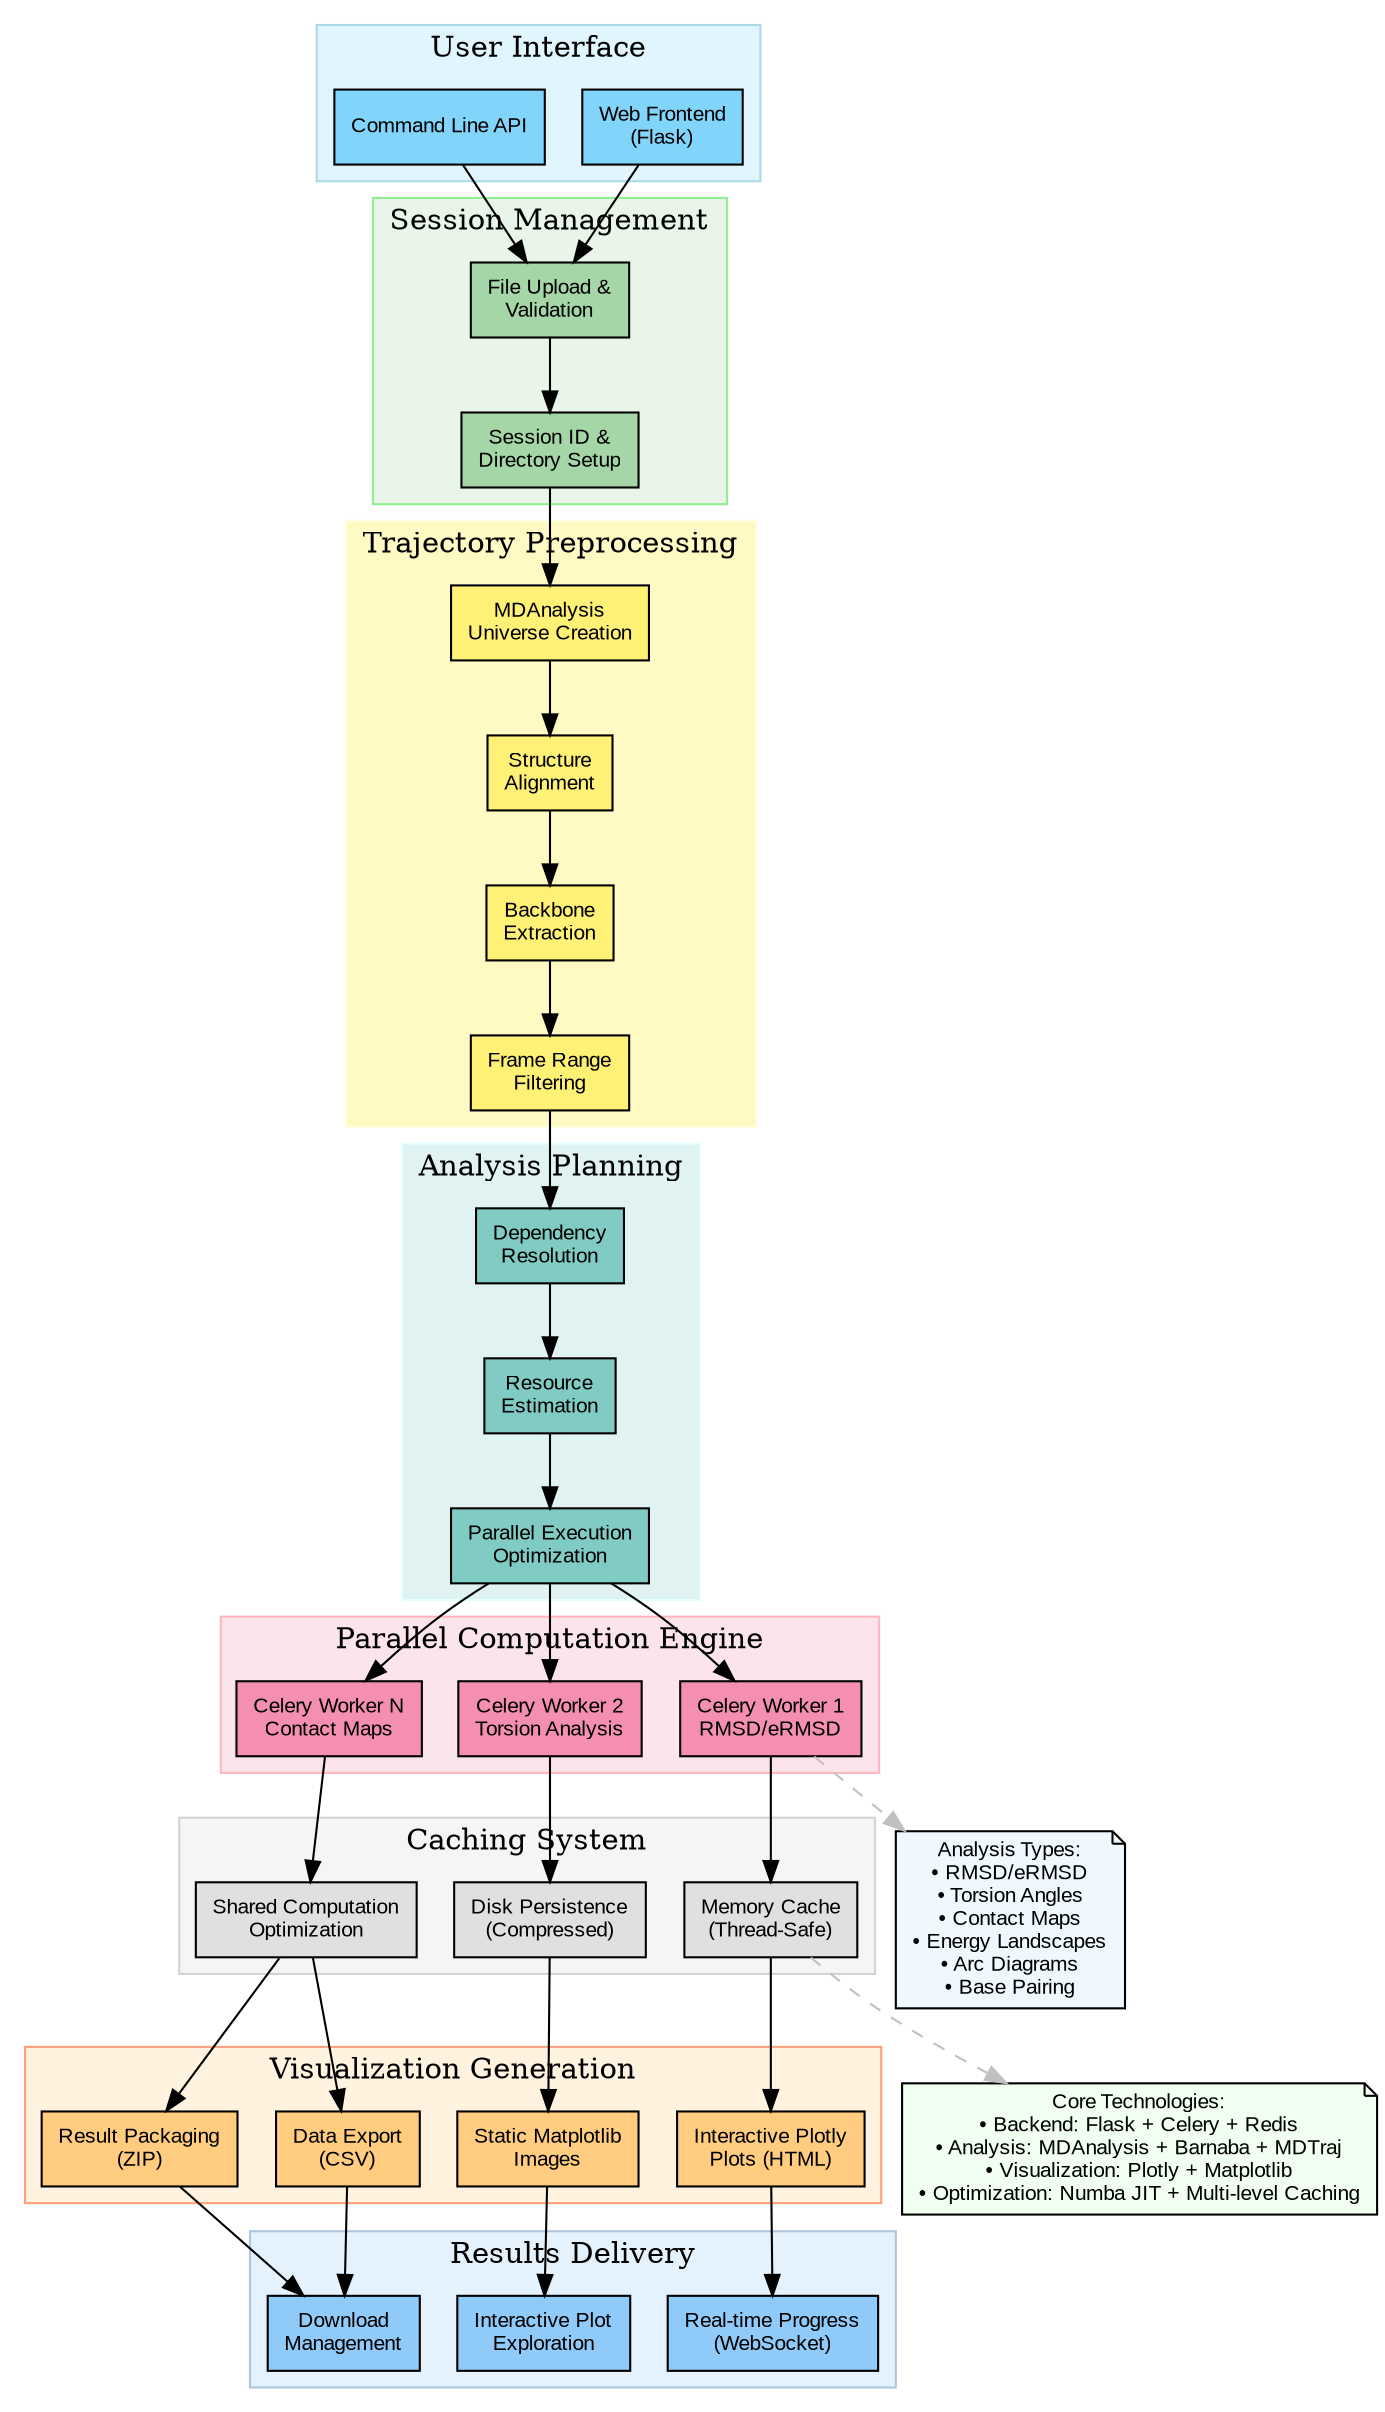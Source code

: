 digraph ARNy_Plotter_Workflow {
    rankdir=TB;
    node [fontname="Arial", fontsize=10, shape=box, style=filled];
    edge [fontname="Arial", fontsize=8];
    
    // Styling
    subgraph cluster_ui {
        label="User Interface";
        style=filled;
        color=lightblue;
        fillcolor="#e1f5fe";
        
        web_frontend [label="Web Frontend\n(Flask)", fillcolor="#81d4fa"];
        cli_api [label="Command Line API", fillcolor="#81d4fa"];
    }
    
    subgraph cluster_session {
        label="Session Management";
        style=filled;
        color=lightgreen;
        fillcolor="#e8f5e8";
        
        file_upload [label="File Upload &\nValidation", fillcolor="#a5d6a7"];
        session_setup [label="Session ID &\nDirectory Setup", fillcolor="#a5d6a7"];
    }
    
    subgraph cluster_preproc {
        label="Trajectory Preprocessing";
        style=filled;
        color=lightyellow;
        fillcolor="#fff9c4";
        
        mdanalysis [label="MDAnalysis\nUniverse Creation", fillcolor="#fff176"];
        alignment [label="Structure\nAlignment", fillcolor="#fff176"];
        backbone [label="Backbone\nExtraction", fillcolor="#fff176"];
        filtering [label="Frame Range\nFiltering", fillcolor="#fff176"];
    }
    
    subgraph cluster_planning {
        label="Analysis Planning";
        style=filled;
        color=lightcyan;
        fillcolor="#e0f2f1";
        
        dependencies [label="Dependency\nResolution", fillcolor="#80cbc4"];
        resources [label="Resource\nEstimation", fillcolor="#80cbc4"];
        optimization [label="Parallel Execution\nOptimization", fillcolor="#80cbc4"];
    }
    
    subgraph cluster_compute {
        label="Parallel Computation Engine";
        style=filled;
        color=lightpink;
        fillcolor="#fce4ec";
        
        worker1 [label="Celery Worker 1\nRMSD/eRMSD", fillcolor="#f48fb1"];
        worker2 [label="Celery Worker 2\nTorsion Analysis", fillcolor="#f48fb1"];
        workern [label="Celery Worker N\nContact Maps", fillcolor="#f48fb1"];
    }
    
    subgraph cluster_cache {
        label="Caching System";
        style=filled;
        color=lightgray;
        fillcolor="#f5f5f5";
        
        memory_cache [label="Memory Cache\n(Thread-Safe)", fillcolor="#e0e0e0"];
        disk_cache [label="Disk Persistence\n(Compressed)", fillcolor="#e0e0e0"];
        shared_cache [label="Shared Computation\nOptimization", fillcolor="#e0e0e0"];
    }
    
    subgraph cluster_visual {
        label="Visualization Generation";
        style=filled;
        color=lightsalmon;
        fillcolor="#fff3e0";
        
        plotly [label="Interactive Plotly\nPlots (HTML)", fillcolor="#ffcc80"];
        matplotlib [label="Static Matplotlib\nImages", fillcolor="#ffcc80"];
        export [label="Data Export\n(CSV)", fillcolor="#ffcc80"];
        package [label="Result Packaging\n(ZIP)", fillcolor="#ffcc80"];
    }
    
    subgraph cluster_results {
        label="Results Delivery";
        style=filled;
        color=lightsteelblue;
        fillcolor="#e3f2fd";
        
        progress [label="Real-time Progress\n(WebSocket)", fillcolor="#90caf9"];
        explore [label="Interactive Plot\nExploration", fillcolor="#90caf9"];
        download [label="Download\nManagement", fillcolor="#90caf9"];
    }
    
    // Analysis Types (side note)
    analysis_types [label="Analysis Types:\n• RMSD/eRMSD\n• Torsion Angles\n• Contact Maps\n• Energy Landscapes\n• Arc Diagrams\n• Base Pairing", shape=note, fillcolor="#f0f8ff"];
    
    // Core Technologies (side note)
    technologies [label="Core Technologies:\n• Backend: Flask + Celery + Redis\n• Analysis: MDAnalysis + Barnaba + MDTraj\n• Visualization: Plotly + Matplotlib\n• Optimization: Numba JIT + Multi-level Caching", shape=note, fillcolor="#f0fff0"];
    
    // Main workflow connections
    web_frontend -> file_upload;
    cli_api -> file_upload;
    file_upload -> session_setup;
    session_setup -> mdanalysis;
    mdanalysis -> alignment;
    alignment -> backbone;
    backbone -> filtering;
    filtering -> dependencies;
    dependencies -> resources;
    resources -> optimization;
    optimization -> worker1;
    optimization -> worker2;
    optimization -> workern;
    worker1 -> memory_cache;
    worker2 -> disk_cache;
    workern -> shared_cache;
    memory_cache -> plotly;
    disk_cache -> matplotlib;
    shared_cache -> export;
    shared_cache -> package;
    plotly -> progress;
    matplotlib -> explore;
    export -> download;
    package -> download;
    
    // Side connections
    worker1 -> analysis_types [style=dashed, color=gray];
    memory_cache -> technologies [style=dashed, color=gray];
}